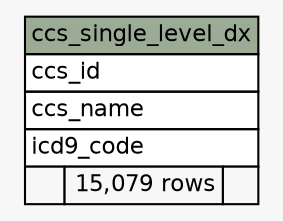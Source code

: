 // dot 2.38.0 on Linux 4.4.0-92-generic
// SchemaSpy rev 590
digraph "ccs_single_level_dx" {
  graph [
    rankdir="RL"
    bgcolor="#f7f7f7"
    nodesep="0.18"
    ranksep="0.46"
    fontname="Helvetica"
    fontsize="11"
  ];
  node [
    fontname="Helvetica"
    fontsize="11"
    shape="plaintext"
  ];
  edge [
    arrowsize="0.8"
  ];
  "ccs_single_level_dx" [
    label=<
    <TABLE BORDER="0" CELLBORDER="1" CELLSPACING="0" BGCOLOR="#ffffff">
      <TR><TD COLSPAN="3" BGCOLOR="#9bab96" ALIGN="CENTER">ccs_single_level_dx</TD></TR>
      <TR><TD PORT="ccs_id" COLSPAN="3" ALIGN="LEFT">ccs_id</TD></TR>
      <TR><TD PORT="ccs_name" COLSPAN="3" ALIGN="LEFT">ccs_name</TD></TR>
      <TR><TD PORT="icd9_code" COLSPAN="3" ALIGN="LEFT">icd9_code</TD></TR>
      <TR><TD ALIGN="LEFT" BGCOLOR="#f7f7f7">  </TD><TD ALIGN="RIGHT" BGCOLOR="#f7f7f7">15,079 rows</TD><TD ALIGN="RIGHT" BGCOLOR="#f7f7f7">  </TD></TR>
    </TABLE>>
    URL="tables/ccs_single_level_dx.html"
    tooltip="ccs_single_level_dx"
  ];
}
